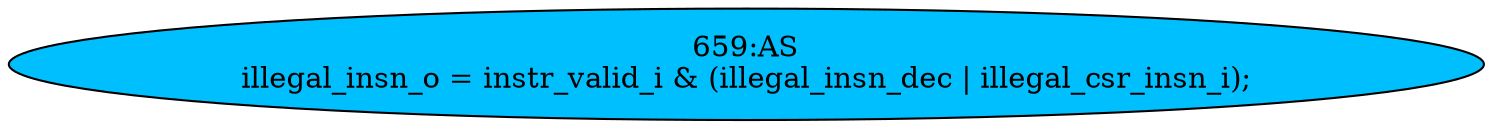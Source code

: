 strict digraph "" {
	node [label="\N"];
	"659:AS"	 [ast="<pyverilog.vparser.ast.Assign object at 0x7f2237101e90>",
		def_var="['illegal_insn_o']",
		fillcolor=deepskyblue,
		label="659:AS
illegal_insn_o = instr_valid_i & (illegal_insn_dec | illegal_csr_insn_i);",
		statements="[]",
		style=filled,
		typ=Assign,
		use_var="['instr_valid_i', 'illegal_insn_dec', 'illegal_csr_insn_i']"];
}
